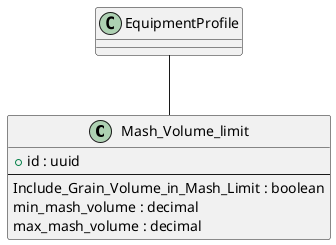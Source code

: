@startuml
class "Mash_Volume_limit" as Mash_Volume_limit {
    + id : uuid
    --
    Include_Grain_Volume_in_Mash_Limit : boolean
    min_mash_volume : decimal /' EngUnit: L, Min Mash Volume '/
    max_mash_volume : decimal /' EngUnit: L, Max Mash Volume '/
}

EquipmentProfile -- Mash_Volume_limit

@enduml